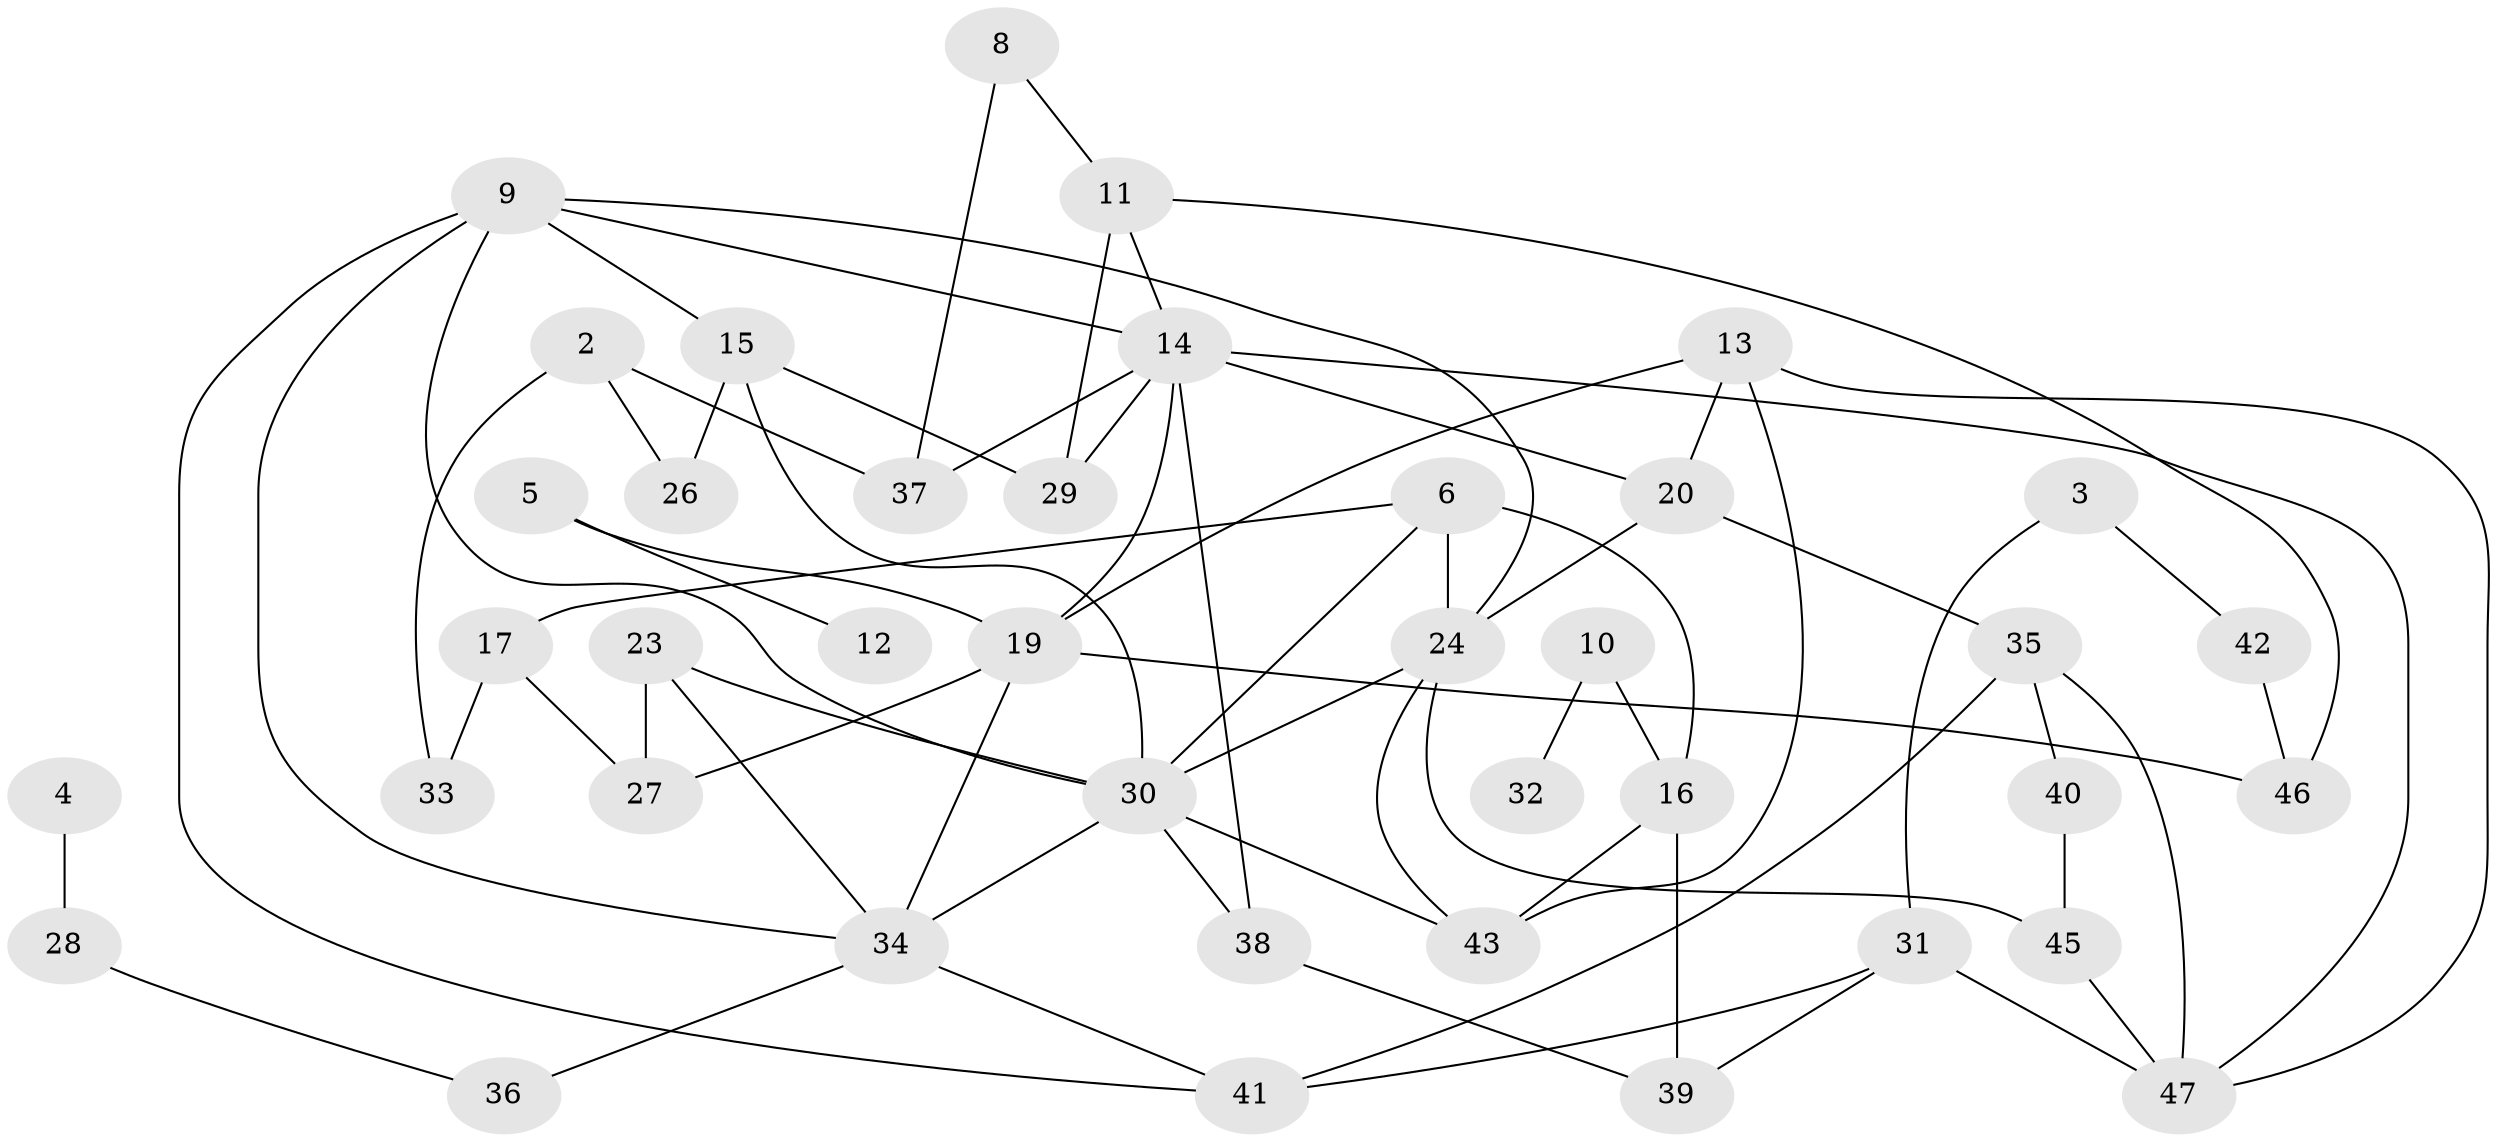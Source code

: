 // original degree distribution, {0: 0.07526881720430108, 2: 0.25806451612903225, 1: 0.17204301075268819, 4: 0.1935483870967742, 3: 0.22580645161290322, 5: 0.053763440860215055, 6: 0.021505376344086023}
// Generated by graph-tools (version 1.1) at 2025/00/03/09/25 03:00:42]
// undirected, 40 vertices, 69 edges
graph export_dot {
graph [start="1"]
  node [color=gray90,style=filled];
  2;
  3;
  4;
  5;
  6;
  8;
  9;
  10;
  11;
  12;
  13;
  14;
  15;
  16;
  17;
  19;
  20;
  23;
  24;
  26;
  27;
  28;
  29;
  30;
  31;
  32;
  33;
  34;
  35;
  36;
  37;
  38;
  39;
  40;
  41;
  42;
  43;
  45;
  46;
  47;
  2 -- 26 [weight=1.0];
  2 -- 33 [weight=1.0];
  2 -- 37 [weight=1.0];
  3 -- 31 [weight=1.0];
  3 -- 42 [weight=1.0];
  4 -- 28 [weight=1.0];
  5 -- 12 [weight=1.0];
  5 -- 19 [weight=1.0];
  6 -- 16 [weight=1.0];
  6 -- 17 [weight=1.0];
  6 -- 24 [weight=1.0];
  6 -- 30 [weight=1.0];
  8 -- 11 [weight=1.0];
  8 -- 37 [weight=1.0];
  9 -- 14 [weight=1.0];
  9 -- 15 [weight=1.0];
  9 -- 24 [weight=1.0];
  9 -- 30 [weight=1.0];
  9 -- 34 [weight=1.0];
  9 -- 41 [weight=1.0];
  10 -- 16 [weight=1.0];
  10 -- 32 [weight=1.0];
  11 -- 14 [weight=1.0];
  11 -- 29 [weight=1.0];
  11 -- 46 [weight=1.0];
  13 -- 19 [weight=1.0];
  13 -- 20 [weight=1.0];
  13 -- 43 [weight=1.0];
  13 -- 47 [weight=1.0];
  14 -- 19 [weight=1.0];
  14 -- 20 [weight=1.0];
  14 -- 29 [weight=2.0];
  14 -- 37 [weight=1.0];
  14 -- 38 [weight=1.0];
  14 -- 47 [weight=1.0];
  15 -- 26 [weight=2.0];
  15 -- 29 [weight=1.0];
  15 -- 30 [weight=1.0];
  16 -- 39 [weight=1.0];
  16 -- 43 [weight=1.0];
  17 -- 27 [weight=1.0];
  17 -- 33 [weight=1.0];
  19 -- 27 [weight=1.0];
  19 -- 34 [weight=1.0];
  19 -- 46 [weight=1.0];
  20 -- 24 [weight=1.0];
  20 -- 35 [weight=1.0];
  23 -- 27 [weight=1.0];
  23 -- 30 [weight=1.0];
  23 -- 34 [weight=1.0];
  24 -- 30 [weight=1.0];
  24 -- 43 [weight=1.0];
  24 -- 45 [weight=1.0];
  28 -- 36 [weight=1.0];
  30 -- 34 [weight=1.0];
  30 -- 38 [weight=1.0];
  30 -- 43 [weight=1.0];
  31 -- 39 [weight=1.0];
  31 -- 41 [weight=1.0];
  31 -- 47 [weight=1.0];
  34 -- 36 [weight=1.0];
  34 -- 41 [weight=1.0];
  35 -- 40 [weight=1.0];
  35 -- 41 [weight=1.0];
  35 -- 47 [weight=1.0];
  38 -- 39 [weight=1.0];
  40 -- 45 [weight=1.0];
  42 -- 46 [weight=1.0];
  45 -- 47 [weight=1.0];
}

